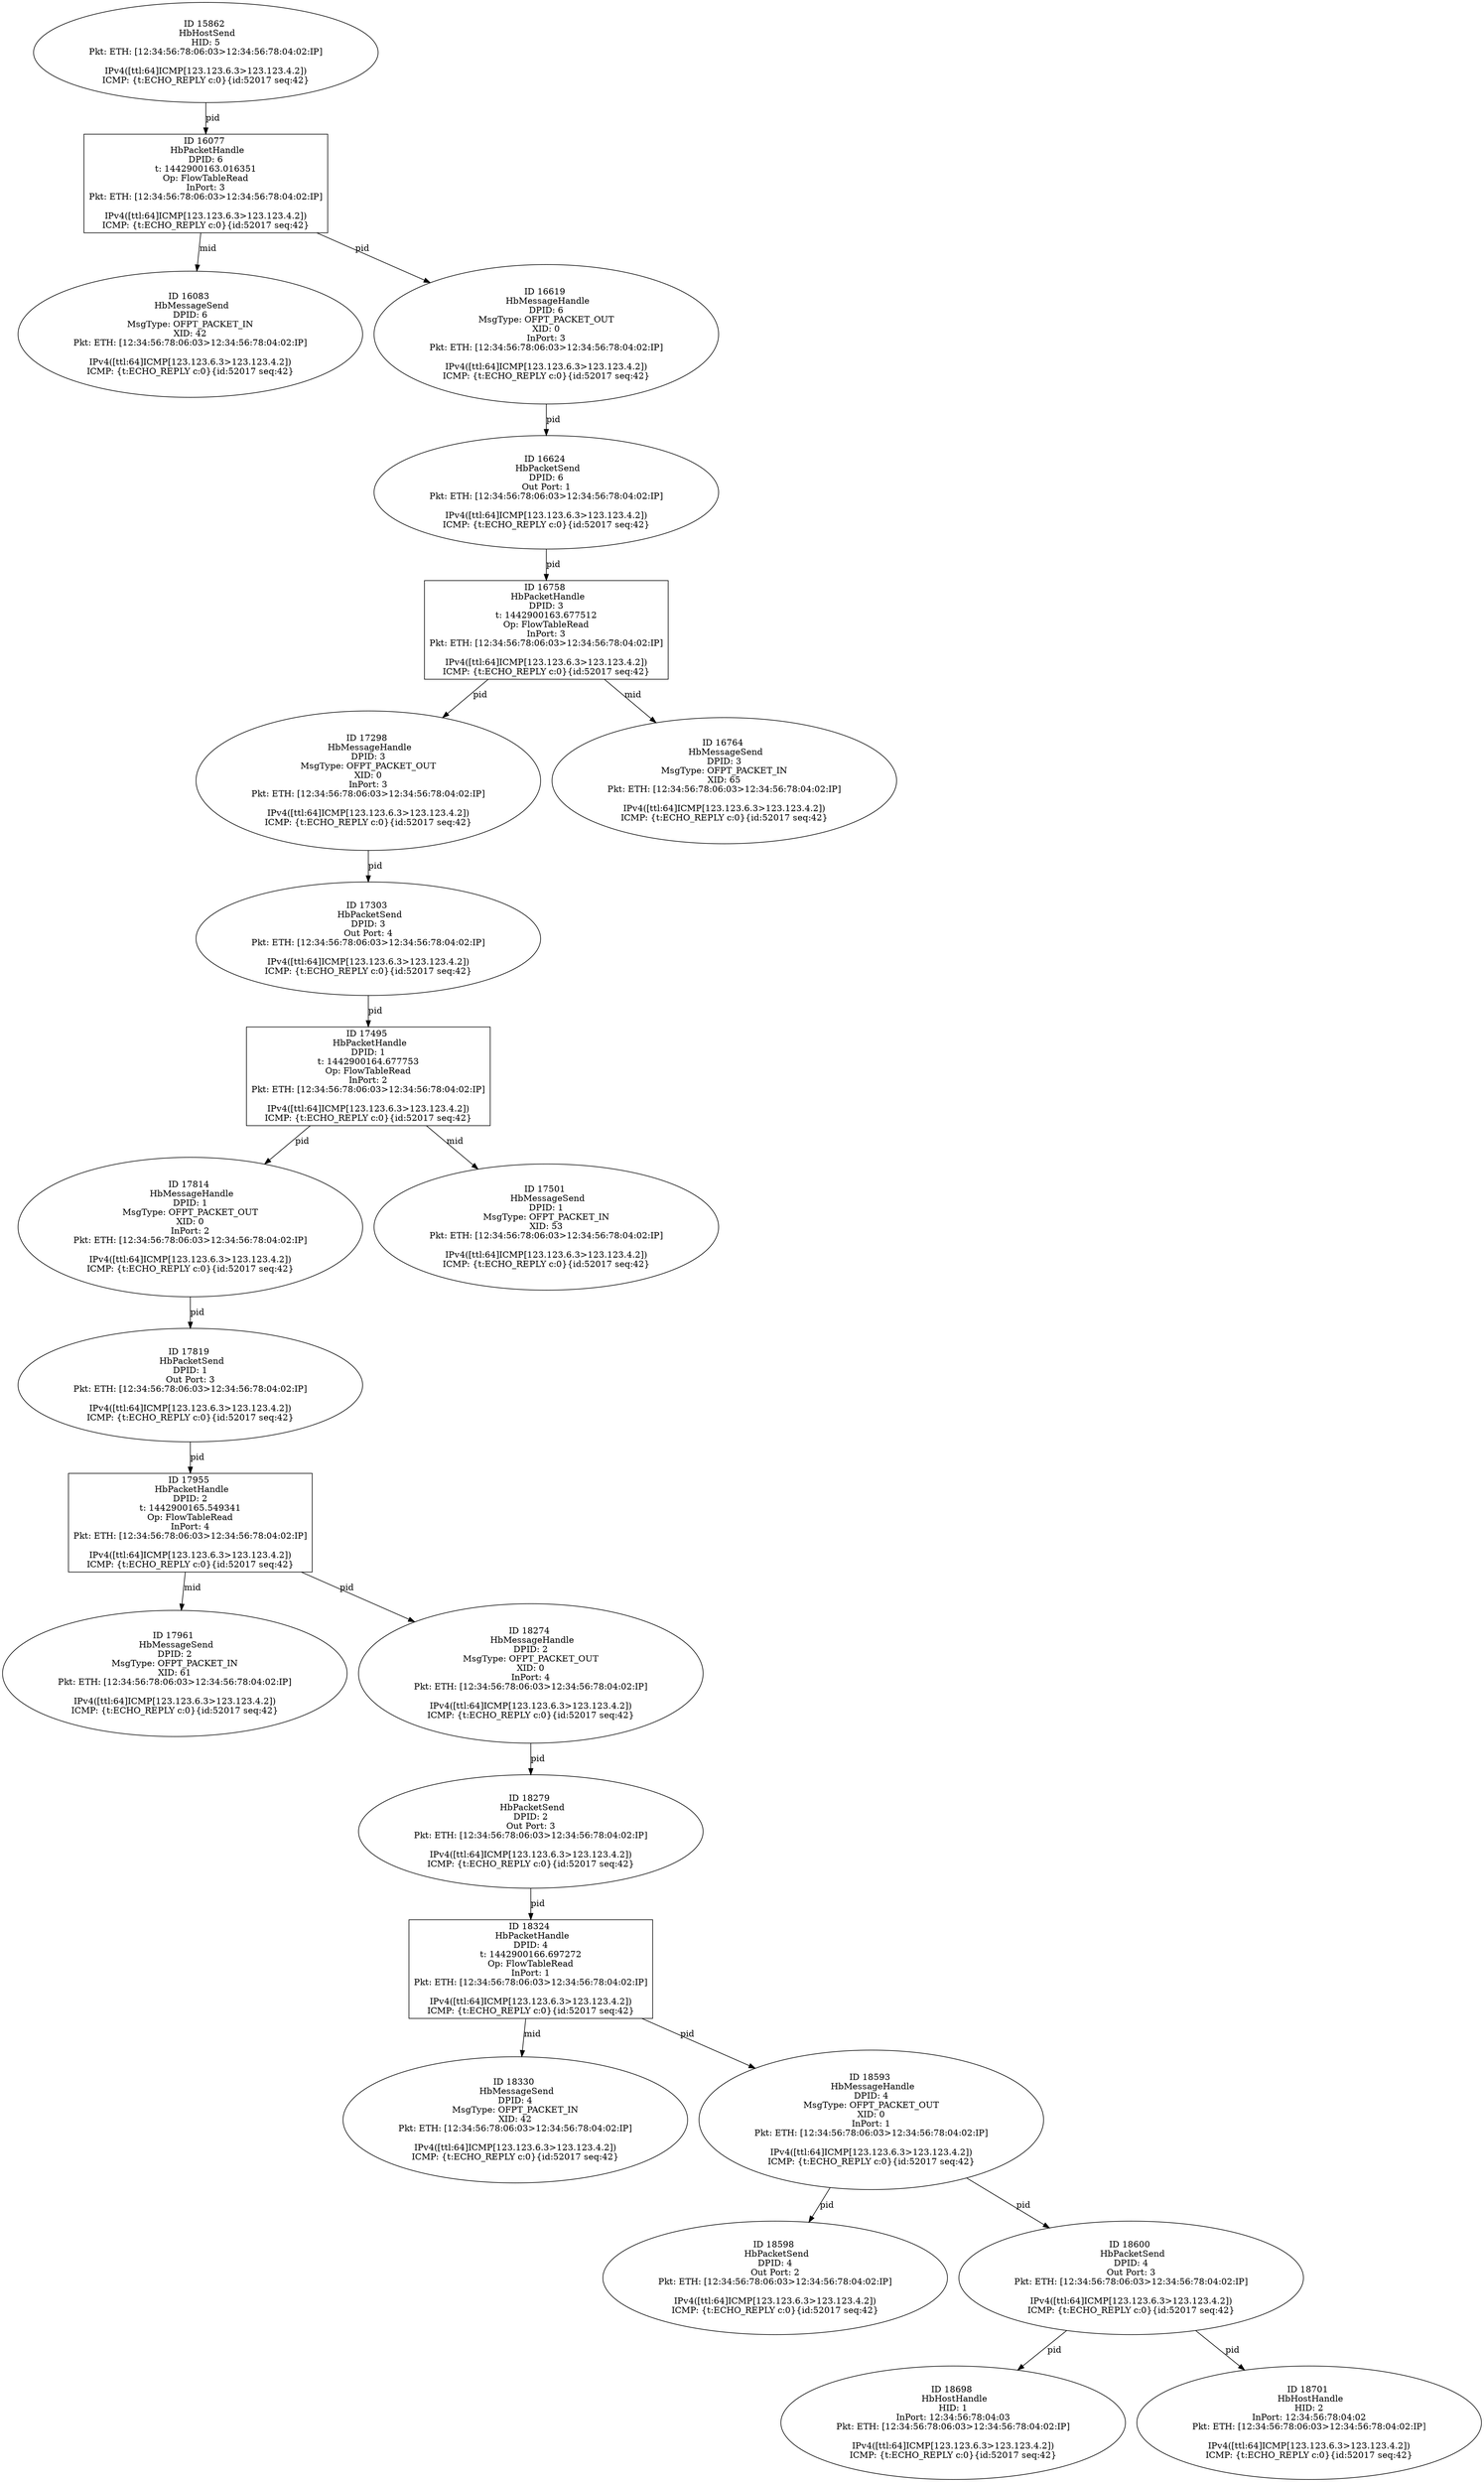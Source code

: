 strict digraph G {
18698 [shape=oval, event=<hb_events.HbHostHandle object at 0x10bdced90>, label="ID 18698 
 HbHostHandle
HID: 1
InPort: 12:34:56:78:04:03
Pkt: ETH: [12:34:56:78:06:03>12:34:56:78:04:02:IP]

IPv4([ttl:64]ICMP[123.123.6.3>123.123.4.2])
ICMP: {t:ECHO_REPLY c:0}{id:52017 seq:42}"];
18701 [shape=oval, event=<hb_events.HbHostHandle object at 0x10bd7d090>, label="ID 18701 
 HbHostHandle
HID: 2
InPort: 12:34:56:78:04:02
Pkt: ETH: [12:34:56:78:06:03>12:34:56:78:04:02:IP]

IPv4([ttl:64]ICMP[123.123.6.3>123.123.4.2])
ICMP: {t:ECHO_REPLY c:0}{id:52017 seq:42}"];
17298 [shape=oval, event=<hb_events.HbMessageHandle object at 0x10b6d26d0>, label="ID 17298 
 HbMessageHandle
DPID: 3
MsgType: OFPT_PACKET_OUT
XID: 0
InPort: 3
Pkt: ETH: [12:34:56:78:06:03>12:34:56:78:04:02:IP]

IPv4([ttl:64]ICMP[123.123.6.3>123.123.4.2])
ICMP: {t:ECHO_REPLY c:0}{id:52017 seq:42}"];
18324 [shape=box, event=<hb_events.HbPacketHandle object at 0x10bb78290>, label="ID 18324 
 HbPacketHandle
DPID: 4
t: 1442900166.697272
Op: FlowTableRead
InPort: 1
Pkt: ETH: [12:34:56:78:06:03>12:34:56:78:04:02:IP]

IPv4([ttl:64]ICMP[123.123.6.3>123.123.4.2])
ICMP: {t:ECHO_REPLY c:0}{id:52017 seq:42}"];
17814 [shape=oval, event=<hb_events.HbMessageHandle object at 0x10b939dd0>, label="ID 17814 
 HbMessageHandle
DPID: 1
MsgType: OFPT_PACKET_OUT
XID: 0
InPort: 2
Pkt: ETH: [12:34:56:78:06:03>12:34:56:78:04:02:IP]

IPv4([ttl:64]ICMP[123.123.6.3>123.123.4.2])
ICMP: {t:ECHO_REPLY c:0}{id:52017 seq:42}"];
17303 [shape=oval, event=<hb_events.HbPacketSend object at 0x10b6a1b90>, label="ID 17303 
 HbPacketSend
DPID: 3
Out Port: 4
Pkt: ETH: [12:34:56:78:06:03>12:34:56:78:04:02:IP]

IPv4([ttl:64]ICMP[123.123.6.3>123.123.4.2])
ICMP: {t:ECHO_REPLY c:0}{id:52017 seq:42}"];
18330 [shape=oval, event=<hb_events.HbMessageSend object at 0x10bbe0450>, label="ID 18330 
 HbMessageSend
DPID: 4
MsgType: OFPT_PACKET_IN
XID: 42
Pkt: ETH: [12:34:56:78:06:03>12:34:56:78:04:02:IP]

IPv4([ttl:64]ICMP[123.123.6.3>123.123.4.2])
ICMP: {t:ECHO_REPLY c:0}{id:52017 seq:42}"];
17819 [shape=oval, event=<hb_events.HbPacketSend object at 0x10b93d310>, label="ID 17819 
 HbPacketSend
DPID: 1
Out Port: 3
Pkt: ETH: [12:34:56:78:06:03>12:34:56:78:04:02:IP]

IPv4([ttl:64]ICMP[123.123.6.3>123.123.4.2])
ICMP: {t:ECHO_REPLY c:0}{id:52017 seq:42}"];
18593 [shape=oval, event=<hb_events.HbMessageHandle object at 0x10bd6bad0>, label="ID 18593 
 HbMessageHandle
DPID: 4
MsgType: OFPT_PACKET_OUT
XID: 0
InPort: 1
Pkt: ETH: [12:34:56:78:06:03>12:34:56:78:04:02:IP]

IPv4([ttl:64]ICMP[123.123.6.3>123.123.4.2])
ICMP: {t:ECHO_REPLY c:0}{id:52017 seq:42}"];
17955 [shape=box, event=<hb_events.HbPacketHandle object at 0x10b9b4690>, label="ID 17955 
 HbPacketHandle
DPID: 2
t: 1442900165.549341
Op: FlowTableRead
InPort: 4
Pkt: ETH: [12:34:56:78:06:03>12:34:56:78:04:02:IP]

IPv4([ttl:64]ICMP[123.123.6.3>123.123.4.2])
ICMP: {t:ECHO_REPLY c:0}{id:52017 seq:42}"];
18598 [shape=oval, event=<hb_events.HbPacketSend object at 0x10bd6bf10>, label="ID 18598 
 HbPacketSend
DPID: 4
Out Port: 2
Pkt: ETH: [12:34:56:78:06:03>12:34:56:78:04:02:IP]

IPv4([ttl:64]ICMP[123.123.6.3>123.123.4.2])
ICMP: {t:ECHO_REPLY c:0}{id:52017 seq:42}"];
18600 [shape=oval, event=<hb_events.HbPacketSend object at 0x10bca70d0>, label="ID 18600 
 HbPacketSend
DPID: 4
Out Port: 3
Pkt: ETH: [12:34:56:78:06:03>12:34:56:78:04:02:IP]

IPv4([ttl:64]ICMP[123.123.6.3>123.123.4.2])
ICMP: {t:ECHO_REPLY c:0}{id:52017 seq:42}"];
17961 [shape=oval, event=<hb_events.HbMessageSend object at 0x10b960d50>, label="ID 17961 
 HbMessageSend
DPID: 2
MsgType: OFPT_PACKET_IN
XID: 61
Pkt: ETH: [12:34:56:78:06:03>12:34:56:78:04:02:IP]

IPv4([ttl:64]ICMP[123.123.6.3>123.123.4.2])
ICMP: {t:ECHO_REPLY c:0}{id:52017 seq:42}"];
15862 [shape=oval, event=<hb_events.HbHostSend object at 0x10b2eebd0>, label="ID 15862 
 HbHostSend
HID: 5
Pkt: ETH: [12:34:56:78:06:03>12:34:56:78:04:02:IP]

IPv4([ttl:64]ICMP[123.123.6.3>123.123.4.2])
ICMP: {t:ECHO_REPLY c:0}{id:52017 seq:42}"];
16077 [shape=box, event=<hb_events.HbPacketHandle object at 0x10b3496d0>, label="ID 16077 
 HbPacketHandle
DPID: 6
t: 1442900163.016351
Op: FlowTableRead
InPort: 3
Pkt: ETH: [12:34:56:78:06:03>12:34:56:78:04:02:IP]

IPv4([ttl:64]ICMP[123.123.6.3>123.123.4.2])
ICMP: {t:ECHO_REPLY c:0}{id:52017 seq:42}"];
16083 [shape=oval, event=<hb_events.HbMessageSend object at 0x10b35c9d0>, label="ID 16083 
 HbMessageSend
DPID: 6
MsgType: OFPT_PACKET_IN
XID: 42
Pkt: ETH: [12:34:56:78:06:03>12:34:56:78:04:02:IP]

IPv4([ttl:64]ICMP[123.123.6.3>123.123.4.2])
ICMP: {t:ECHO_REPLY c:0}{id:52017 seq:42}"];
17495 [shape=box, event=<hb_events.HbPacketHandle object at 0x10b7b5190>, label="ID 17495 
 HbPacketHandle
DPID: 1
t: 1442900164.677753
Op: FlowTableRead
InPort: 2
Pkt: ETH: [12:34:56:78:06:03>12:34:56:78:04:02:IP]

IPv4([ttl:64]ICMP[123.123.6.3>123.123.4.2])
ICMP: {t:ECHO_REPLY c:0}{id:52017 seq:42}"];
17501 [shape=oval, event=<hb_events.HbMessageSend object at 0x10b7b59d0>, label="ID 17501 
 HbMessageSend
DPID: 1
MsgType: OFPT_PACKET_IN
XID: 53
Pkt: ETH: [12:34:56:78:06:03>12:34:56:78:04:02:IP]

IPv4([ttl:64]ICMP[123.123.6.3>123.123.4.2])
ICMP: {t:ECHO_REPLY c:0}{id:52017 seq:42}"];
18274 [shape=oval, event=<hb_events.HbMessageHandle object at 0x10bb32bd0>, label="ID 18274 
 HbMessageHandle
DPID: 2
MsgType: OFPT_PACKET_OUT
XID: 0
InPort: 4
Pkt: ETH: [12:34:56:78:06:03>12:34:56:78:04:02:IP]

IPv4([ttl:64]ICMP[123.123.6.3>123.123.4.2])
ICMP: {t:ECHO_REPLY c:0}{id:52017 seq:42}"];
18279 [shape=oval, event=<hb_events.HbPacketSend object at 0x10bb32e10>, label="ID 18279 
 HbPacketSend
DPID: 2
Out Port: 3
Pkt: ETH: [12:34:56:78:06:03>12:34:56:78:04:02:IP]

IPv4([ttl:64]ICMP[123.123.6.3>123.123.4.2])
ICMP: {t:ECHO_REPLY c:0}{id:52017 seq:42}"];
16619 [shape=oval, event=<hb_events.HbMessageHandle object at 0x10b4b2750>, label="ID 16619 
 HbMessageHandle
DPID: 6
MsgType: OFPT_PACKET_OUT
XID: 0
InPort: 3
Pkt: ETH: [12:34:56:78:06:03>12:34:56:78:04:02:IP]

IPv4([ttl:64]ICMP[123.123.6.3>123.123.4.2])
ICMP: {t:ECHO_REPLY c:0}{id:52017 seq:42}"];
16624 [shape=oval, event=<hb_events.HbPacketSend object at 0x10b4b2c50>, label="ID 16624 
 HbPacketSend
DPID: 6
Out Port: 1
Pkt: ETH: [12:34:56:78:06:03>12:34:56:78:04:02:IP]

IPv4([ttl:64]ICMP[123.123.6.3>123.123.4.2])
ICMP: {t:ECHO_REPLY c:0}{id:52017 seq:42}"];
16758 [shape=box, event=<hb_events.HbPacketHandle object at 0x10b501510>, label="ID 16758 
 HbPacketHandle
DPID: 3
t: 1442900163.677512
Op: FlowTableRead
InPort: 3
Pkt: ETH: [12:34:56:78:06:03>12:34:56:78:04:02:IP]

IPv4([ttl:64]ICMP[123.123.6.3>123.123.4.2])
ICMP: {t:ECHO_REPLY c:0}{id:52017 seq:42}"];
16764 [shape=oval, event=<hb_events.HbMessageSend object at 0x10b50dfd0>, label="ID 16764 
 HbMessageSend
DPID: 3
MsgType: OFPT_PACKET_IN
XID: 65
Pkt: ETH: [12:34:56:78:06:03>12:34:56:78:04:02:IP]

IPv4([ttl:64]ICMP[123.123.6.3>123.123.4.2])
ICMP: {t:ECHO_REPLY c:0}{id:52017 seq:42}"];
17298 -> 17303  [rel=pid, label=pid];
18324 -> 18593  [rel=pid, label=pid];
18324 -> 18330  [rel=mid, label=mid];
17814 -> 17819  [rel=pid, label=pid];
17303 -> 17495  [rel=pid, label=pid];
17819 -> 17955  [rel=pid, label=pid];
18593 -> 18600  [rel=pid, label=pid];
18593 -> 18598  [rel=pid, label=pid];
17955 -> 17961  [rel=mid, label=mid];
17955 -> 18274  [rel=pid, label=pid];
18600 -> 18698  [rel=pid, label=pid];
18600 -> 18701  [rel=pid, label=pid];
16758 -> 17298  [rel=pid, label=pid];
16758 -> 16764  [rel=mid, label=mid];
16077 -> 16083  [rel=mid, label=mid];
16077 -> 16619  [rel=pid, label=pid];
17495 -> 17501  [rel=mid, label=mid];
17495 -> 17814  [rel=pid, label=pid];
18274 -> 18279  [rel=pid, label=pid];
18279 -> 18324  [rel=pid, label=pid];
16619 -> 16624  [rel=pid, label=pid];
16624 -> 16758  [rel=pid, label=pid];
15862 -> 16077  [rel=pid, label=pid];
}

